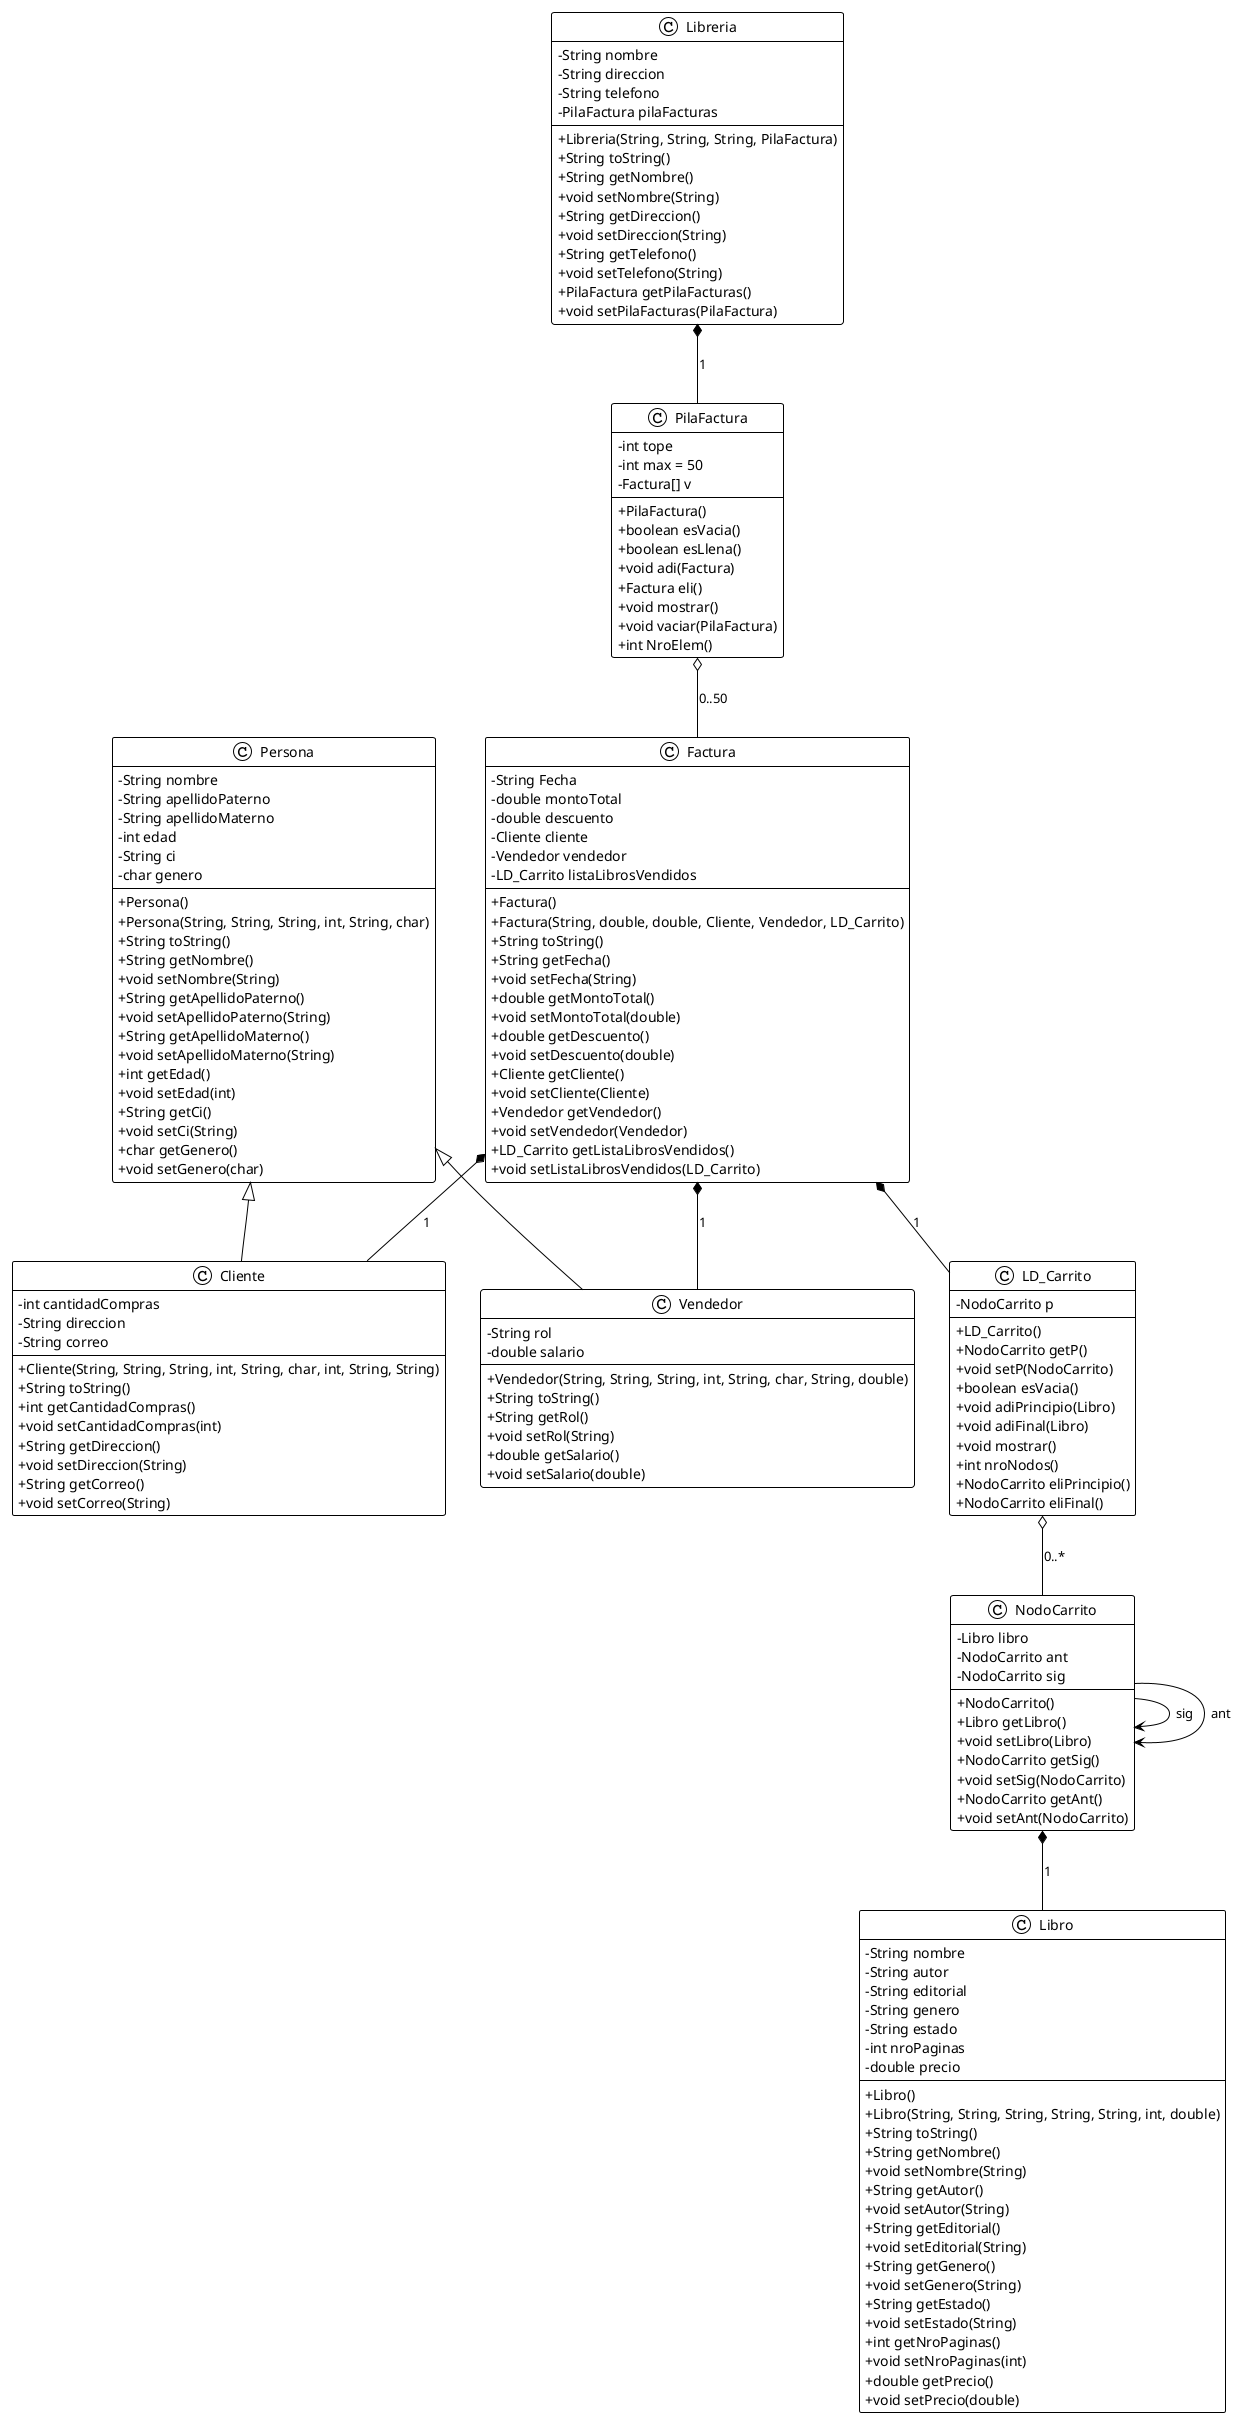 @startuml LibreriaClassDiagram
!theme plain
skinparam classAttributeIconSize 0

class Persona {
    - String nombre
    - String apellidoPaterno
    - String apellidoMaterno
    - int edad
    - String ci
    - char genero
    
    + Persona()
    + Persona(String, String, String, int, String, char)
    + String toString()
    + String getNombre()
    + void setNombre(String)
    + String getApellidoPaterno()
    + void setApellidoPaterno(String)
    + String getApellidoMaterno()
    + void setApellidoMaterno(String)
    + int getEdad()
    + void setEdad(int)
    + String getCi()
    + void setCi(String)
    + char getGenero()
    + void setGenero(char)
}

class Cliente {
    - int cantidadCompras
    - String direccion
    - String correo
    
    + Cliente(String, String, String, int, String, char, int, String, String)
    + String toString()
    + int getCantidadCompras()
    + void setCantidadCompras(int)
    + String getDireccion()
    + void setDireccion(String)
    + String getCorreo()
    + void setCorreo(String)
}

class Vendedor {
    - String rol
    - double salario
    
    + Vendedor(String, String, String, int, String, char, String, double)
    + String toString()
    + String getRol()
    + void setRol(String)
    + double getSalario()
    + void setSalario(double)
}

class Libro {
    - String nombre
    - String autor
    - String editorial
    - String genero
    - String estado
    - int nroPaginas
    - double precio
    
    + Libro()
    + Libro(String, String, String, String, String, int, double)
    + String toString()
    + String getNombre()
    + void setNombre(String)
    + String getAutor()
    + void setAutor(String)
    + String getEditorial()
    + void setEditorial(String)
    + String getGenero()
    + void setGenero(String)
    + String getEstado()
    + void setEstado(String)
    + int getNroPaginas()
    + void setNroPaginas(int)
    + double getPrecio()
    + void setPrecio(double)
}

class Factura {
    - String Fecha
    - double montoTotal
    - double descuento
    - Cliente cliente
    - Vendedor vendedor
    - LD_Carrito listaLibrosVendidos
    
    + Factura()
    + Factura(String, double, double, Cliente, Vendedor, LD_Carrito)
    + String toString()
    + String getFecha()
    + void setFecha(String)
    + double getMontoTotal()
    + void setMontoTotal(double)
    + double getDescuento()
    + void setDescuento(double)
    + Cliente getCliente()
    + void setCliente(Cliente)
    + Vendedor getVendedor()
    + void setVendedor(Vendedor)
    + LD_Carrito getListaLibrosVendidos()
    + void setListaLibrosVendidos(LD_Carrito)
}

class Libreria {
    - String nombre
    - String direccion
    - String telefono
    - PilaFactura pilaFacturas
    
    + Libreria(String, String, String, PilaFactura)
    + String toString()
    + String getNombre()
    + void setNombre(String)
    + String getDireccion()
    + void setDireccion(String)
    + String getTelefono()
    + void setTelefono(String)
    + PilaFactura getPilaFacturas()
    + void setPilaFacturas(PilaFactura)
}

class PilaFactura {
    - int tope
    - int max = 50
    - Factura[] v
    
    + PilaFactura()
    + boolean esVacia()
    + boolean esLlena()
    + void adi(Factura)
    + Factura eli()
    + void mostrar()
    + void vaciar(PilaFactura)
    + int NroElem()
}

class LD_Carrito {
    - NodoCarrito p
    
    + LD_Carrito()
    + NodoCarrito getP()
    + void setP(NodoCarrito)
    + boolean esVacia()
    + void adiPrincipio(Libro)
    + void adiFinal(Libro)
    + void mostrar()
    + int nroNodos()
    + NodoCarrito eliPrincipio()
    + NodoCarrito eliFinal()
}

class NodoCarrito {
    - Libro libro
    - NodoCarrito ant
    - NodoCarrito sig
    
    + NodoCarrito()
    + Libro getLibro()
    + void setLibro(Libro)
    + NodoCarrito getSig()
    + void setSig(NodoCarrito)
    + NodoCarrito getAnt()
    + void setAnt(NodoCarrito)
}

' Relaciones de herencia
Persona <|-- Cliente
Persona <|-- Vendedor

' Relaciones de composición/agregación
Libreria *-- PilaFactura : "1"
PilaFactura o-- Factura : "0..50"
Factura *-- Cliente : "1"
Factura *-- Vendedor : "1"
Factura *-- LD_Carrito : "1"
LD_Carrito o-- NodoCarrito : "0..*"
NodoCarrito *-- Libro : "1"
NodoCarrito --> NodoCarrito : "sig"
NodoCarrito --> NodoCarrito : "ant"

@enduml